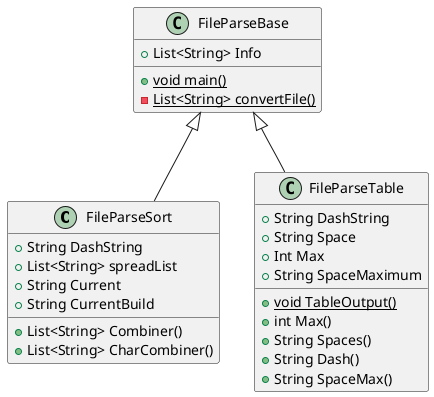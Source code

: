 @startuml
'https://plantuml.com/class-diagram



class FileParseSort{
    + List<String> Combiner()
    + List<String> CharCombiner()
    + String DashString
    + List<String> spreadList
    + String Current
    + String CurrentBuild
}

class FileParseBase{
   + List<String> Info
   + {static} void main()
   - {static} List<String> convertFile()
}

class FileParseTable{
    + {static} void TableOutput()
    + int Max()
    + String Spaces()
    + String Dash()
    + String SpaceMax()
    + String DashString
    + String Space
    + Int Max
    + String SpaceMaximum
}
FileParseBase <|-- FileParseSort
FileParseBase <|-- FileParseTable

@enduml